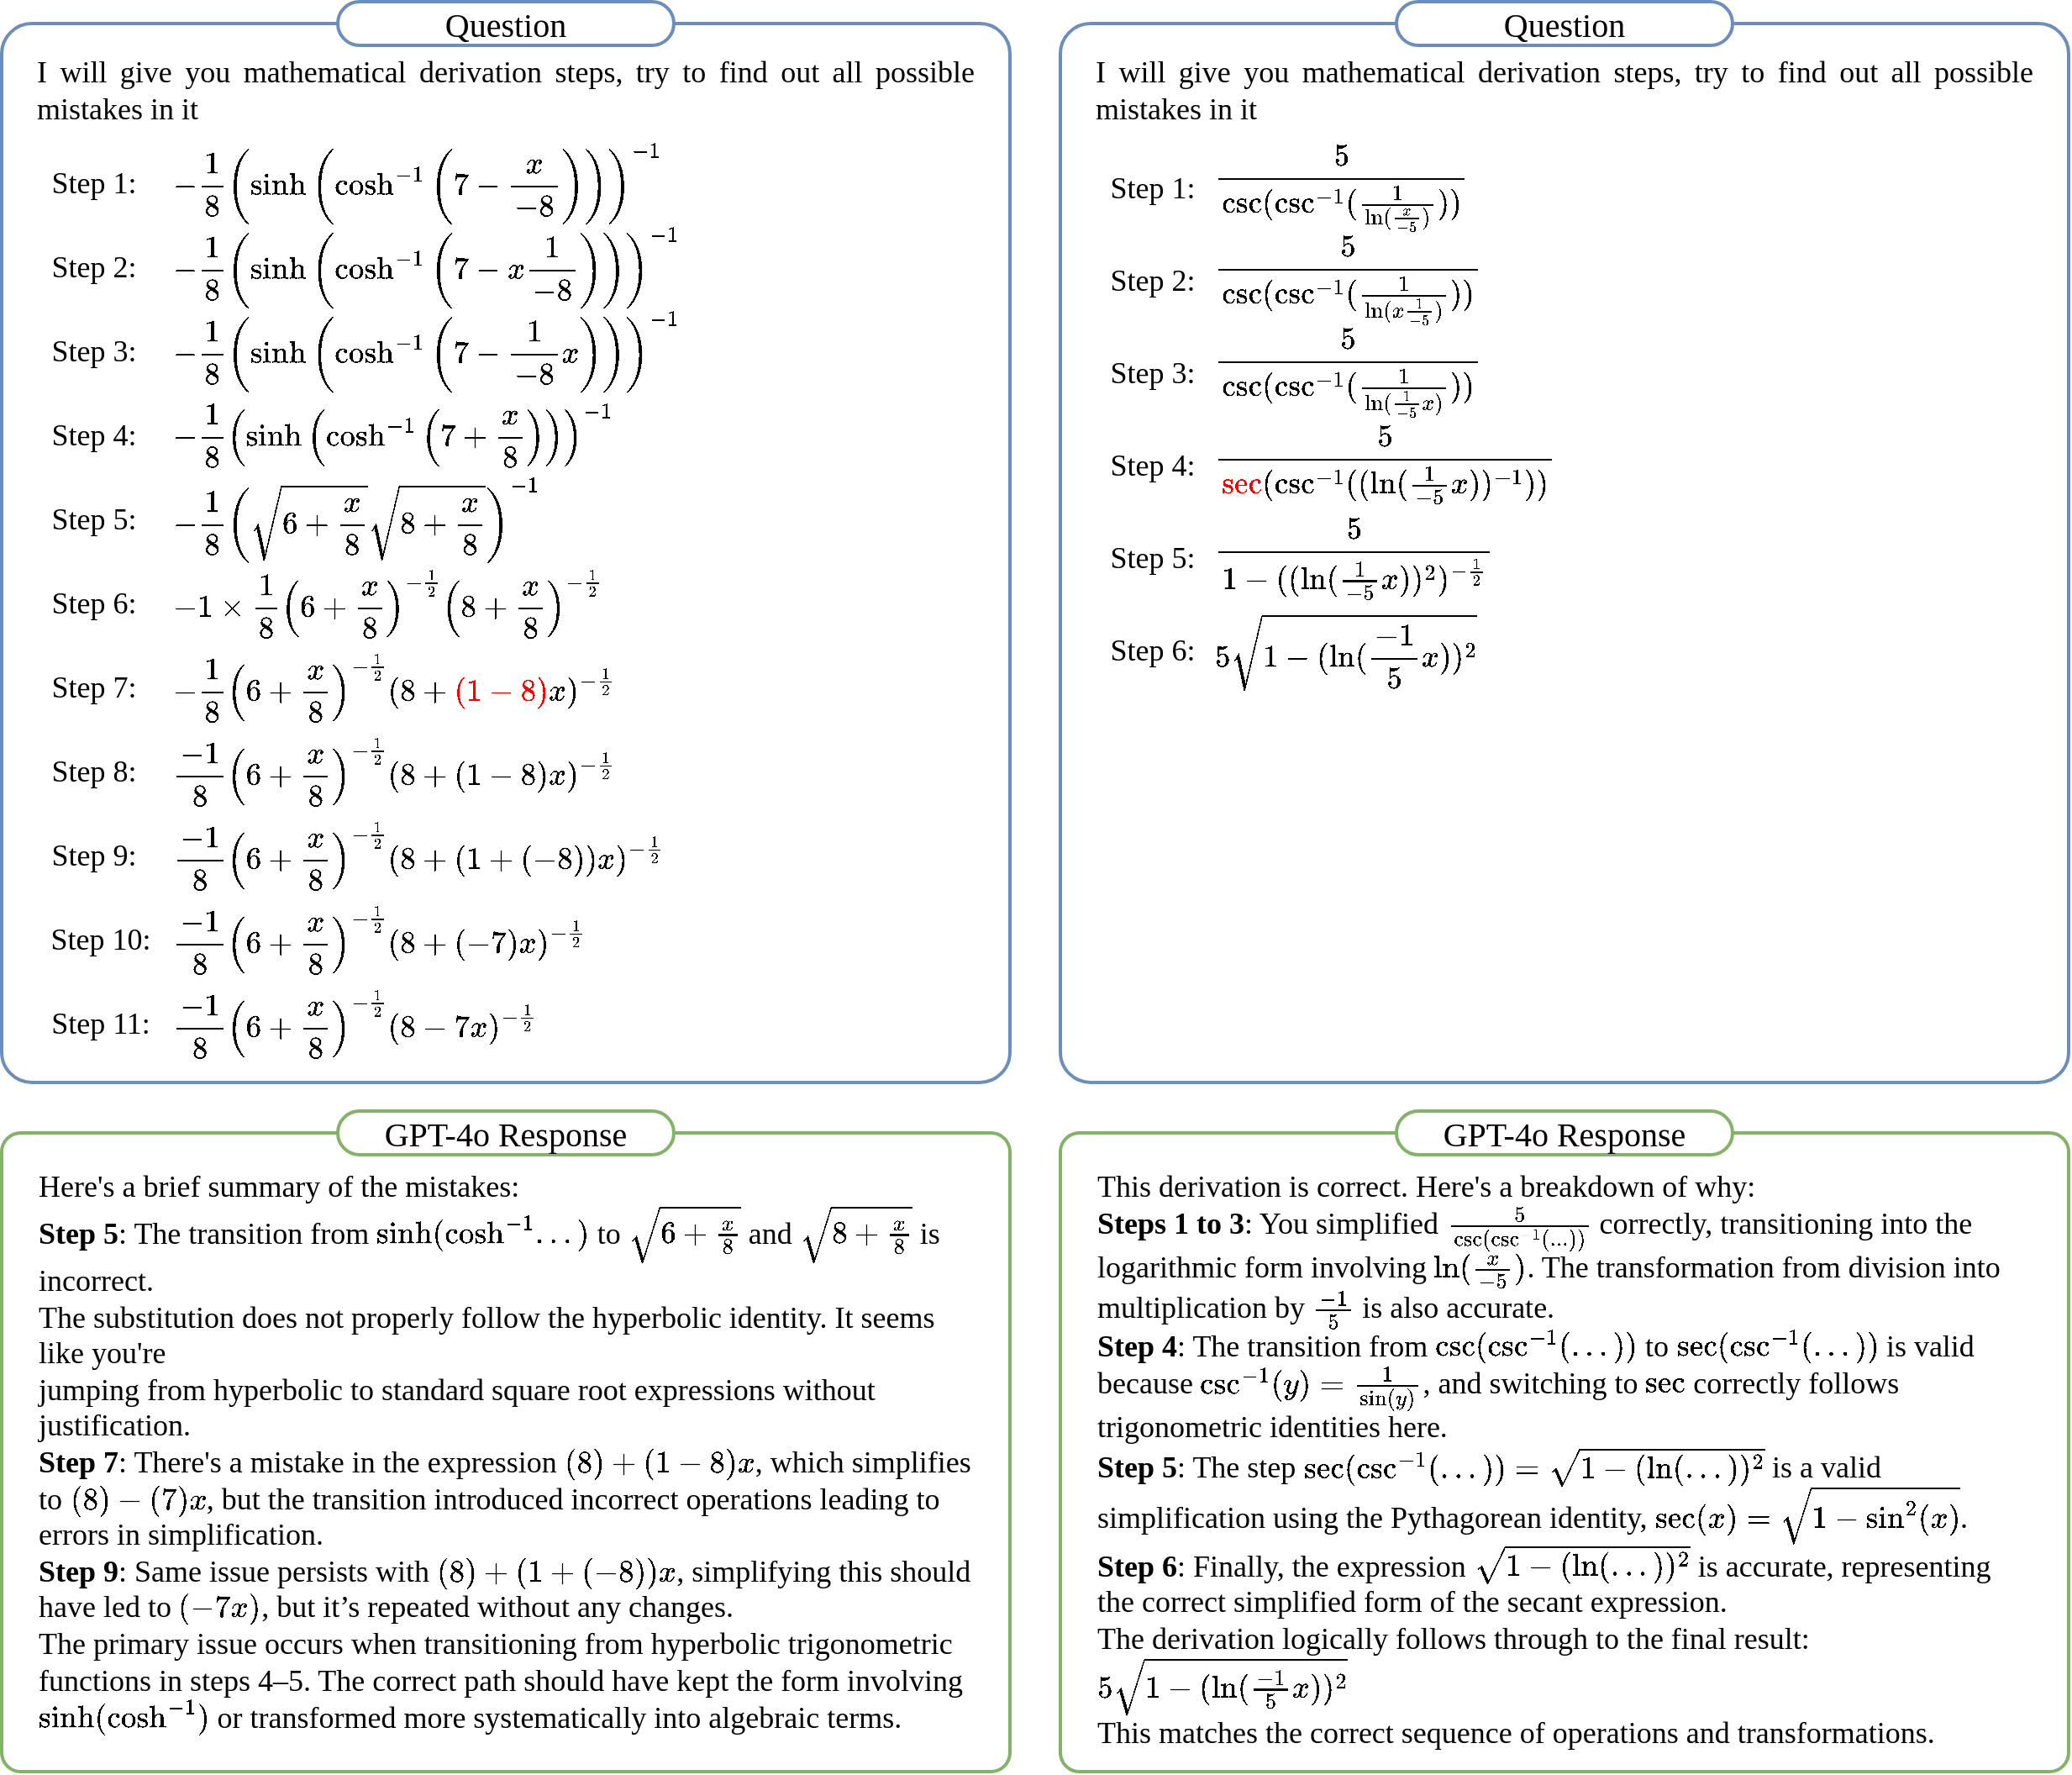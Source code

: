 <mxfile version="24.7.17">
  <diagram name="第 1 页" id="3sD-NM4lYeUQN5KGjvz1">
    <mxGraphModel dx="1040" dy="743" grid="1" gridSize="10" guides="1" tooltips="1" connect="1" arrows="1" fold="1" page="1" pageScale="1" pageWidth="827" pageHeight="1169" math="1" shadow="0">
      <root>
        <mxCell id="0" />
        <mxCell id="1" parent="0" />
        <mxCell id="KOQEC29z0c_paSgfUxHk-1" value="" style="rounded=1;whiteSpace=wrap;html=1;arcSize=3;align=center;labelPosition=center;verticalLabelPosition=middle;verticalAlign=middle;fillColor=none;strokeColor=#6c8ebf;strokeWidth=2;fontFamily=Times New Roman;fontSize=20;" parent="1" vertex="1">
          <mxGeometry x="40" y="40" width="600" height="630" as="geometry" />
        </mxCell>
        <mxCell id="-NQA6i-HL0SkwBARae_o-7" value="&lt;font style=&quot;font-size: 18px;&quot;&gt;$$-\frac{1}{8}\left(\sinh\left(\cosh^{-1} \left(7-\frac{x}{-8}\right)\right)\right)^{-1}$$&lt;/font&gt;" style="text;html=1;align=left;verticalAlign=middle;whiteSpace=wrap;rounded=0;fontFamily=Times New Roman;fontSize=18;" parent="1" vertex="1">
          <mxGeometry x="140" y="110" width="315" height="50" as="geometry" />
        </mxCell>
        <mxCell id="-NQA6i-HL0SkwBARae_o-8" value="&lt;font style=&quot;font-size: 18px;&quot;&gt;$$-\frac{1}{8}\left(\sinh \left(\cosh^{-1}\left(7-x\frac{1}{-8} \right)\right)\right)^{-1}$$&lt;/font&gt;" style="text;html=1;align=left;verticalAlign=middle;whiteSpace=wrap;rounded=0;fontFamily=Times New Roman;fontSize=18;" parent="1" vertex="1">
          <mxGeometry x="140" y="160" width="330" height="50" as="geometry" />
        </mxCell>
        <mxCell id="-NQA6i-HL0SkwBARae_o-9" value="&lt;font face=&quot;Times New Roman&quot; style=&quot;font-size: 18px;&quot;&gt;$$-\frac{1}{8}\left(\sinh\left(\cosh^{-1} \left(7-\frac{1}{-8}x\right)\right)\right)^{-1}$$&lt;/font&gt;" style="text;html=1;align=left;verticalAlign=middle;whiteSpace=wrap;rounded=0;fontFamily=Times New Roman;fontSize=18;" parent="1" vertex="1">
          <mxGeometry x="140" y="210" width="300" height="50" as="geometry" />
        </mxCell>
        <mxCell id="-NQA6i-HL0SkwBARae_o-10" value="&lt;font style=&quot;font-size: 18px;&quot; face=&quot;Times New Roman&quot;&gt;$$-\frac{1}{8}\left(\sinh\left(\cosh^{-1} \left(7+\frac{x}{8}\right)\right)\right)^{-1}$$&lt;/font&gt;" style="text;html=1;align=left;verticalAlign=middle;whiteSpace=wrap;rounded=0;fontFamily=Times New Roman;fontSize=18;" parent="1" vertex="1">
          <mxGeometry x="140" y="260" width="260" height="50" as="geometry" />
        </mxCell>
        <mxCell id="-NQA6i-HL0SkwBARae_o-11" value="$$-\frac{1}{8}\left(\sqrt{6+\frac{x}{8}}\sqrt{8+\frac{x}{8}} \right)^{-1}$$" style="text;html=1;align=left;verticalAlign=middle;whiteSpace=wrap;rounded=0;fontFamily=Times New Roman;fontSize=18;" parent="1" vertex="1">
          <mxGeometry x="140" y="310" width="220" height="50" as="geometry" />
        </mxCell>
        <mxCell id="-NQA6i-HL0SkwBARae_o-12" value="$$-1\times\frac{1}{8}\left(6+\frac{x}{8}\right)^{-\frac{1}{2}}\left(8+\frac{x}{8}\right)^{-\frac{1}{2}}$$" style="text;align=left;verticalAlign=middle;rounded=0;whiteSpace=wrap;html=1;fontFamily=Times New Roman;fontSize=18;" parent="1" vertex="1">
          <mxGeometry x="140" y="360" width="255" height="50" as="geometry" />
        </mxCell>
        <mxCell id="-NQA6i-HL0SkwBARae_o-13" value="&lt;font style=&quot;font-size: 18px;&quot;&gt;$$-\frac{1}{8}\left(6+\frac{x}{8}\right)^{-\frac{1}{2}}(8+\textcolor{red}{(1-8)}x)^{-\frac{1}{2}}$$&lt;/font&gt;" style="text;align=left;verticalAlign=middle;rounded=0;whiteSpace=wrap;html=1;fontFamily=Times New Roman;fontSize=18;" parent="1" vertex="1">
          <mxGeometry x="140" y="410" width="265" height="50" as="geometry" />
        </mxCell>
        <mxCell id="-NQA6i-HL0SkwBARae_o-14" value="$$\frac{-1}{8}\left(6+\frac{x}{8}\right)^{-\frac{1}{2}}(8+(1-8)x) ^{-\frac{1}{2}}$$" style="text;html=1;align=left;verticalAlign=middle;whiteSpace=wrap;rounded=0;fontFamily=Times New Roman;fontSize=18;" parent="1" vertex="1">
          <mxGeometry x="140" y="460" width="260" height="50" as="geometry" />
        </mxCell>
        <mxCell id="-NQA6i-HL0SkwBARae_o-15" value="$$\frac{-1}{8}\left(6+\frac{x}{8}\right)^{-\frac{1}{2}}(8+(1+(-8))x) ^{-\frac{1}{2}}$$" style="text;html=1;align=left;verticalAlign=middle;whiteSpace=wrap;rounded=0;fontFamily=Times New Roman;fontSize=18;" parent="1" vertex="1">
          <mxGeometry x="140" y="510" width="290" height="50" as="geometry" />
        </mxCell>
        <mxCell id="-NQA6i-HL0SkwBARae_o-16" value="$$\frac{-1}{8}\left(6+\frac{x}{8}\right)^{-\frac{1}{2}}(8+(-7)x) ^{-\frac{1}{2}}$$" style="text;html=1;align=left;verticalAlign=middle;whiteSpace=wrap;rounded=0;fontFamily=Times New Roman;fontSize=18;" parent="1" vertex="1">
          <mxGeometry x="140" y="560" width="245" height="50" as="geometry" />
        </mxCell>
        <mxCell id="-NQA6i-HL0SkwBARae_o-17" value="$$\frac{-1}{8}\left(6+\frac{x}{8}\right)^{-\frac{1}{2}}(8-7x) ^{-\frac{1}{2}}$$" style="text;html=1;align=left;verticalAlign=middle;whiteSpace=wrap;rounded=0;fontFamily=Times New Roman;fontSize=18;" parent="1" vertex="1">
          <mxGeometry x="140" y="610" width="215" height="50" as="geometry" />
        </mxCell>
        <mxCell id="-NQA6i-HL0SkwBARae_o-29" value="&lt;div style=&quot;text-align: justify;&quot;&gt;&lt;span style=&quot;background-color: initial;&quot;&gt;&lt;font style=&quot;font-size: 18px;&quot;&gt;I will give you mathematical derivation steps, try to find out all possible mistakes in it&lt;/font&gt;&lt;/span&gt;&lt;/div&gt;" style="text;align=center;verticalAlign=middle;rounded=0;fontSize=16;fontFamily=Times New Roman;html=1;whiteSpace=wrap;" parent="1" vertex="1">
          <mxGeometry x="60" y="60" width="560" height="40" as="geometry" />
        </mxCell>
        <mxCell id="-NQA6i-HL0SkwBARae_o-49" value="" style="rounded=1;whiteSpace=wrap;html=1;arcSize=3;fillColor=none;strokeColor=#82b366;strokeWidth=2;" parent="1" vertex="1">
          <mxGeometry x="40" y="700" width="600" height="380" as="geometry" />
        </mxCell>
        <mxCell id="K6epjHdqJ8vMH0IBgyUz-11" value="Step 1:" style="text;align=center;verticalAlign=middle;rounded=0;whiteSpace=wrap;html=1;fontFamily=Times New Roman;fontSize=18;fontStyle=0" parent="1" vertex="1">
          <mxGeometry x="60" y="110" width="70" height="50" as="geometry" />
        </mxCell>
        <mxCell id="EKH504KgsZV1hxPVgfRo-1" value="&lt;font face=&quot;Times New Roman&quot; style=&quot;font-size: 20px;&quot;&gt;Question&lt;/font&gt;" style="rounded=1;whiteSpace=wrap;html=1;arcSize=50;strokeWidth=2;fillColor=default;strokeColor=#6c8ebf;" parent="1" vertex="1">
          <mxGeometry x="240" y="27" width="200" height="26" as="geometry" />
        </mxCell>
        <mxCell id="B_Zu465-rlCwCi7KC1ga-1" value="&lt;div style=&quot;&quot;&gt;&lt;span style=&quot;background-color: initial;&quot;&gt;&lt;font style=&quot;font-size: 20px;&quot;&gt;GPT-4o Response&lt;/font&gt;&lt;/span&gt;&lt;/div&gt;" style="rounded=1;whiteSpace=wrap;html=1;arcSize=50;fontFamily=Times New Roman;fontSize=23;align=center;strokeWidth=2;fillColor=default;strokeColor=#82b366;" vertex="1" parent="1">
          <mxGeometry x="240" y="687" width="200" height="26" as="geometry" />
        </mxCell>
        <mxCell id="B_Zu465-rlCwCi7KC1ga-5" value="&lt;div style=&quot;font-size: 18px;&quot;&gt;&lt;font face=&quot;Times New Roman&quot; style=&quot;font-size: 18px;&quot;&gt;Here&#39;s a brief summary of the mistakes:&lt;/font&gt;&lt;/div&gt;&lt;div style=&quot;font-size: 18px;&quot;&gt;&lt;font face=&quot;NhLP7qpvYWU2xE_UYgt3&quot; style=&quot;font-size: 18px;&quot;&gt;&lt;b style=&quot;&quot;&gt;Step 5&lt;/b&gt;: The transition from \(\sinh(\cosh^{-1} ...)\) to \(\sqrt{6+\frac{x}{8} }\) and \(\sqrt{8+\frac{x}{8} }\) is incorrect.&lt;/font&gt;&lt;/div&gt;&lt;div style=&quot;font-size: 18px;&quot;&gt;&lt;font face=&quot;NhLP7qpvYWU2xE_UYgt3&quot; style=&quot;font-size: 18px;&quot;&gt;The substitution does not properly follow the hyperbolic identity. It seems like you&#39;re&lt;/font&gt;&lt;/div&gt;&lt;div style=&quot;font-size: 18px;&quot;&gt;&lt;font face=&quot;NhLP7qpvYWU2xE_UYgt3&quot; style=&quot;font-size: 18px;&quot;&gt;jumping from hyperbolic to standard square root expressions without justification.&lt;/font&gt;&lt;/div&gt;&lt;div style=&quot;font-size: 18px;&quot;&gt;&lt;font face=&quot;NhLP7qpvYWU2xE_UYgt3&quot; style=&quot;font-size: 18px;&quot;&gt;&lt;b style=&quot;&quot;&gt;Step 7&lt;/b&gt;: There&#39;s a mistake in the expression \((8)+(1-8)x\), which simplifies to \((8)-(7)x\), but the transition introduced incorrect operations leading to errors in simplification.&lt;/font&gt;&lt;/div&gt;&lt;div style=&quot;font-size: 18px;&quot;&gt;&lt;font face=&quot;NhLP7qpvYWU2xE_UYgt3&quot; style=&quot;font-size: 18px;&quot;&gt;&lt;b style=&quot;&quot;&gt;Step 9&lt;/b&gt;: Same issue persists with \((8)+(1+(-8))x\), simplifying this should have led to \((-7x)\), but it’s repeated without any changes.&lt;/font&gt;&lt;/div&gt;&lt;div style=&quot;font-size: 18px;&quot;&gt;&lt;font face=&quot;NhLP7qpvYWU2xE_UYgt3&quot; style=&quot;font-size: 18px;&quot;&gt;The primary issue occurs when transitioning from hyperbolic trigonometric functions in steps 4–5. The correct path should have kept the form involving \(\sinh(\cosh^{-1})\) or transformed more systematically into algebraic terms.&lt;/font&gt;&lt;/div&gt;" style="text;html=1;align=left;verticalAlign=middle;whiteSpace=wrap;rounded=0;fontFamily=Times New Roman;" vertex="1" parent="1">
          <mxGeometry x="60" y="720" width="560" height="340" as="geometry" />
        </mxCell>
        <mxCell id="B_Zu465-rlCwCi7KC1ga-6" value="Step 11:" style="text;align=center;verticalAlign=middle;rounded=0;whiteSpace=wrap;html=1;fontFamily=Times New Roman;fontSize=18;fontStyle=0" vertex="1" parent="1">
          <mxGeometry x="64" y="610" width="70" height="50" as="geometry" />
        </mxCell>
        <mxCell id="B_Zu465-rlCwCi7KC1ga-7" value="Step 10:" style="text;align=center;verticalAlign=middle;rounded=0;whiteSpace=wrap;html=1;fontFamily=Times New Roman;fontSize=18;fontStyle=0" vertex="1" parent="1">
          <mxGeometry x="64" y="560" width="70" height="50" as="geometry" />
        </mxCell>
        <mxCell id="B_Zu465-rlCwCi7KC1ga-8" value="Step 9:" style="text;align=center;verticalAlign=middle;rounded=0;whiteSpace=wrap;html=1;fontFamily=Times New Roman;fontSize=18;fontStyle=0" vertex="1" parent="1">
          <mxGeometry x="60" y="510" width="70" height="50" as="geometry" />
        </mxCell>
        <mxCell id="B_Zu465-rlCwCi7KC1ga-9" value="Step 8:" style="text;align=center;verticalAlign=middle;rounded=0;whiteSpace=wrap;html=1;fontFamily=Times New Roman;fontSize=18;fontStyle=0" vertex="1" parent="1">
          <mxGeometry x="60" y="460" width="70" height="50" as="geometry" />
        </mxCell>
        <mxCell id="B_Zu465-rlCwCi7KC1ga-10" value="Step 7:" style="text;align=center;verticalAlign=middle;rounded=0;whiteSpace=wrap;html=1;fontFamily=Times New Roman;fontSize=18;fontStyle=0" vertex="1" parent="1">
          <mxGeometry x="60" y="410" width="70" height="50" as="geometry" />
        </mxCell>
        <mxCell id="B_Zu465-rlCwCi7KC1ga-11" value="Step 6:" style="text;align=center;verticalAlign=middle;rounded=0;whiteSpace=wrap;html=1;fontFamily=Times New Roman;fontSize=18;fontStyle=0" vertex="1" parent="1">
          <mxGeometry x="60" y="360" width="70" height="50" as="geometry" />
        </mxCell>
        <mxCell id="B_Zu465-rlCwCi7KC1ga-12" value="Step 5:" style="text;align=center;verticalAlign=middle;rounded=0;whiteSpace=wrap;html=1;fontFamily=Times New Roman;fontSize=18;fontStyle=0" vertex="1" parent="1">
          <mxGeometry x="60" y="310" width="70" height="50" as="geometry" />
        </mxCell>
        <mxCell id="B_Zu465-rlCwCi7KC1ga-13" value="Step 4:" style="text;align=center;verticalAlign=middle;rounded=0;whiteSpace=wrap;html=1;fontFamily=Times New Roman;fontSize=18;fontStyle=0" vertex="1" parent="1">
          <mxGeometry x="60" y="260" width="70" height="50" as="geometry" />
        </mxCell>
        <mxCell id="B_Zu465-rlCwCi7KC1ga-14" value="Step 3:" style="text;align=center;verticalAlign=middle;rounded=0;whiteSpace=wrap;html=1;fontFamily=Times New Roman;fontSize=18;fontStyle=0" vertex="1" parent="1">
          <mxGeometry x="60" y="210" width="70" height="50" as="geometry" />
        </mxCell>
        <mxCell id="B_Zu465-rlCwCi7KC1ga-15" value="Step 2:" style="text;align=center;verticalAlign=middle;rounded=0;whiteSpace=wrap;html=1;fontFamily=Times New Roman;fontSize=18;fontStyle=0" vertex="1" parent="1">
          <mxGeometry x="60" y="160" width="70" height="50" as="geometry" />
        </mxCell>
        <mxCell id="B_Zu465-rlCwCi7KC1ga-16" value="" style="rounded=1;whiteSpace=wrap;html=1;arcSize=3;align=center;labelPosition=center;verticalLabelPosition=middle;verticalAlign=middle;fillColor=none;strokeColor=#6c8ebf;strokeWidth=2;fontFamily=Times New Roman;fontSize=20;" vertex="1" parent="1">
          <mxGeometry x="670" y="40" width="600" height="630" as="geometry" />
        </mxCell>
        <mxCell id="B_Zu465-rlCwCi7KC1ga-17" value="$$\frac{5}{\csc(\csc^{-1}(\frac{1}{\ln (\frac{x}{-5} )}))}&lt;br&gt;$$" style="text;align=left;verticalAlign=middle;rounded=0;fontFamily=Times New Roman;fontSize=18;whiteSpace=wrap;html=1;" vertex="1" parent="1">
          <mxGeometry x="760" y="110" width="150" height="55" as="geometry" />
        </mxCell>
        <mxCell id="B_Zu465-rlCwCi7KC1ga-18" value="&lt;font style=&quot;font-size: 18px;&quot;&gt;$$\frac{5}{\csc(\csc^{-1}(\frac{1}{\ln (x\frac{1}{-5} )}))}$$&lt;/font&gt;" style="text;html=1;align=left;verticalAlign=middle;whiteSpace=wrap;rounded=0;fontFamily=Times New Roman;fontSize=18;" vertex="1" parent="1">
          <mxGeometry x="760" y="165" width="160" height="55" as="geometry" />
        </mxCell>
        <mxCell id="B_Zu465-rlCwCi7KC1ga-19" value="$$\frac{5}{\csc(\csc^{-1}(\frac{1}{\ln (\frac{1}{-5}x )}))}$$" style="text;align=left;verticalAlign=middle;rounded=0;fontFamily=Times New Roman;fontSize=18;html=1;whiteSpace=wrap;" vertex="1" parent="1">
          <mxGeometry x="760" y="220" width="160" height="55" as="geometry" />
        </mxCell>
        <mxCell id="B_Zu465-rlCwCi7KC1ga-20" value="$$\frac{5}{\textcolor{red}{\sec}(\csc^{-1}((\ln (\frac{1}{-5}x ))^{-1}))}$$" style="text;align=left;verticalAlign=middle;rounded=0;fontFamily=Times New Roman;fontSize=18;whiteSpace=wrap;html=1;" vertex="1" parent="1">
          <mxGeometry x="760" y="275" width="200" height="55" as="geometry" />
        </mxCell>
        <mxCell id="B_Zu465-rlCwCi7KC1ga-21" value="$$\frac{5}{1-((\ln(\frac{1}{-5}x ))^{2})^{-\frac{1}{2} }}$$" style="text;align=left;verticalAlign=middle;rounded=0;fontFamily=Times New Roman;fontSize=18;whiteSpace=wrap;html=1;" vertex="1" parent="1">
          <mxGeometry x="760" y="330" width="170" height="55" as="geometry" />
        </mxCell>
        <mxCell id="B_Zu465-rlCwCi7KC1ga-22" value="$$5\sqrt[]{1-(\ln (\frac{-1}{5}x ))^{2}}$$" style="text;align=left;verticalAlign=middle;rounded=0;fontFamily=Times New Roman;fontSize=18;whiteSpace=wrap;html=1;" vertex="1" parent="1">
          <mxGeometry x="760" y="385" width="160" height="55" as="geometry" />
        </mxCell>
        <mxCell id="B_Zu465-rlCwCi7KC1ga-23" value="&lt;div style=&quot;text-align: justify;&quot;&gt;&lt;span style=&quot;background-color: initial;&quot;&gt;&lt;font style=&quot;font-size: 18px;&quot;&gt;I will give you mathematical derivation steps, try to find out all possible mistakes in it&lt;/font&gt;&lt;/span&gt;&lt;/div&gt;" style="text;align=center;verticalAlign=middle;rounded=0;fontSize=16;fontFamily=Times New Roman;html=1;whiteSpace=wrap;" vertex="1" parent="1">
          <mxGeometry x="690" y="60" width="560" height="40" as="geometry" />
        </mxCell>
        <mxCell id="B_Zu465-rlCwCi7KC1ga-24" value="" style="rounded=1;whiteSpace=wrap;html=1;arcSize=3;fillColor=none;strokeColor=#82b366;strokeWidth=2;" vertex="1" parent="1">
          <mxGeometry x="670" y="700" width="600" height="380" as="geometry" />
        </mxCell>
        <mxCell id="B_Zu465-rlCwCi7KC1ga-25" value="Step 1:" style="text;align=center;verticalAlign=middle;rounded=0;whiteSpace=wrap;html=1;fontFamily=Times New Roman;fontSize=18;fontStyle=0" vertex="1" parent="1">
          <mxGeometry x="690" y="110" width="70" height="55" as="geometry" />
        </mxCell>
        <mxCell id="B_Zu465-rlCwCi7KC1ga-26" value="&lt;font face=&quot;Times New Roman&quot; style=&quot;font-size: 20px;&quot;&gt;Question&lt;/font&gt;" style="rounded=1;whiteSpace=wrap;html=1;arcSize=50;strokeWidth=2;fillColor=default;strokeColor=#6c8ebf;" vertex="1" parent="1">
          <mxGeometry x="870" y="27" width="200" height="26" as="geometry" />
        </mxCell>
        <mxCell id="B_Zu465-rlCwCi7KC1ga-27" value="&lt;div style=&quot;&quot;&gt;&lt;span style=&quot;background-color: initial;&quot;&gt;&lt;font style=&quot;font-size: 20px;&quot;&gt;GPT-4o Response&lt;/font&gt;&lt;/span&gt;&lt;/div&gt;" style="rounded=1;whiteSpace=wrap;html=1;arcSize=50;fontFamily=Times New Roman;fontSize=23;align=center;strokeWidth=2;fillColor=default;strokeColor=#82b366;" vertex="1" parent="1">
          <mxGeometry x="870" y="687" width="200" height="26" as="geometry" />
        </mxCell>
        <mxCell id="B_Zu465-rlCwCi7KC1ga-28" value="Step 6:" style="text;align=center;verticalAlign=middle;rounded=0;whiteSpace=wrap;html=1;fontFamily=Times New Roman;fontSize=18;fontStyle=0" vertex="1" parent="1">
          <mxGeometry x="690" y="385" width="70" height="55" as="geometry" />
        </mxCell>
        <mxCell id="B_Zu465-rlCwCi7KC1ga-29" value="Step 5:" style="text;align=center;verticalAlign=middle;rounded=0;whiteSpace=wrap;html=1;fontFamily=Times New Roman;fontSize=18;fontStyle=0" vertex="1" parent="1">
          <mxGeometry x="690" y="330" width="70" height="55" as="geometry" />
        </mxCell>
        <mxCell id="B_Zu465-rlCwCi7KC1ga-30" value="Step 4:" style="text;align=center;verticalAlign=middle;rounded=0;whiteSpace=wrap;html=1;fontFamily=Times New Roman;fontSize=18;fontStyle=0" vertex="1" parent="1">
          <mxGeometry x="690" y="275" width="70" height="55" as="geometry" />
        </mxCell>
        <mxCell id="B_Zu465-rlCwCi7KC1ga-31" value="Step 3:" style="text;align=center;verticalAlign=middle;rounded=0;whiteSpace=wrap;html=1;fontFamily=Times New Roman;fontSize=18;fontStyle=0" vertex="1" parent="1">
          <mxGeometry x="690" y="220" width="70" height="55" as="geometry" />
        </mxCell>
        <mxCell id="B_Zu465-rlCwCi7KC1ga-32" value="Step 2:" style="text;align=center;verticalAlign=middle;rounded=0;whiteSpace=wrap;html=1;fontFamily=Times New Roman;fontSize=18;fontStyle=0" vertex="1" parent="1">
          <mxGeometry x="690" y="165" width="70" height="55" as="geometry" />
        </mxCell>
        <mxCell id="B_Zu465-rlCwCi7KC1ga-33" value="&lt;div style=&quot;font-size: 18px;&quot;&gt;&lt;div&gt;&lt;font face=&quot;Times New Roman&quot;&gt;This derivation is correct. Here&#39;s a breakdown of why:&lt;/font&gt;&lt;/div&gt;&lt;div&gt;&lt;font face=&quot;bUsjey62FLjx2DzNffp2&quot;&gt;&lt;b&gt;Steps 1 to 3&lt;/b&gt;: You simplified \(\frac{5}{\csc (\csc^{-1}(...))}\) correctly, transitioning into the logarithmic form involving \(\ln(\frac{x}{-5})\). The transformation from division into multiplication by \(\frac{-1}{5}\) is also accurate.&lt;/font&gt;&lt;/div&gt;&lt;div&gt;&lt;font face=&quot;bUsjey62FLjx2DzNffp2&quot; style=&quot;font-size: 18px;&quot;&gt;&lt;b&gt;Step 4&lt;/b&gt;: The transition from \(\csc (\csc^{-1}(...))\) to \(\sec (\csc^{-1}(...))\) is valid because \(\csc^{-1}(y) = \frac{1}{\sin(y)} \), and switching to \(\sec\) correctly follows trigonometric identities here.&lt;/font&gt;&lt;/div&gt;&lt;div&gt;&lt;font face=&quot;bUsjey62FLjx2DzNffp2&quot;&gt;&lt;b&gt;Step 5&lt;/b&gt;: The step \(\sec(\csc^{-1}(...)) = \sqrt[]{1-(\ln(...))^{2}} \) is a valid simplification using the Pythagorean identity, \(\sec(x) = \sqrt[]{1-\sin^{2}(x)} \).&lt;/font&gt;&lt;/div&gt;&lt;div&gt;&lt;font face=&quot;bUsjey62FLjx2DzNffp2&quot;&gt;&lt;b&gt;Step 6&lt;/b&gt;: Finally, the expression \(\sqrt[]{1-(\ln(...))^{2}}\) is accurate, representing the correct simplified form of the secant expression.&lt;/font&gt;&lt;/div&gt;&lt;div&gt;&lt;font face=&quot;bUsjey62FLjx2DzNffp2&quot;&gt;The derivation logically follows through to the final result:&lt;/font&gt;&lt;/div&gt;&lt;div&gt;&lt;font face=&quot;bUsjey62FLjx2DzNffp2&quot;&gt;\(5\sqrt[]{1-(\ln (\frac{-1}{5}x ))^{2}}&amp;nbsp; \)&lt;/font&gt;&lt;/div&gt;&lt;div&gt;&lt;font face=&quot;bUsjey62FLjx2DzNffp2&quot;&gt;This matches the correct sequence of operations and transformations.&lt;/font&gt;&lt;/div&gt;&lt;/div&gt;" style="text;html=1;align=left;verticalAlign=middle;whiteSpace=wrap;rounded=0;fontFamily=Times New Roman;" vertex="1" parent="1">
          <mxGeometry x="690" y="720" width="560" height="350" as="geometry" />
        </mxCell>
      </root>
    </mxGraphModel>
  </diagram>
</mxfile>

